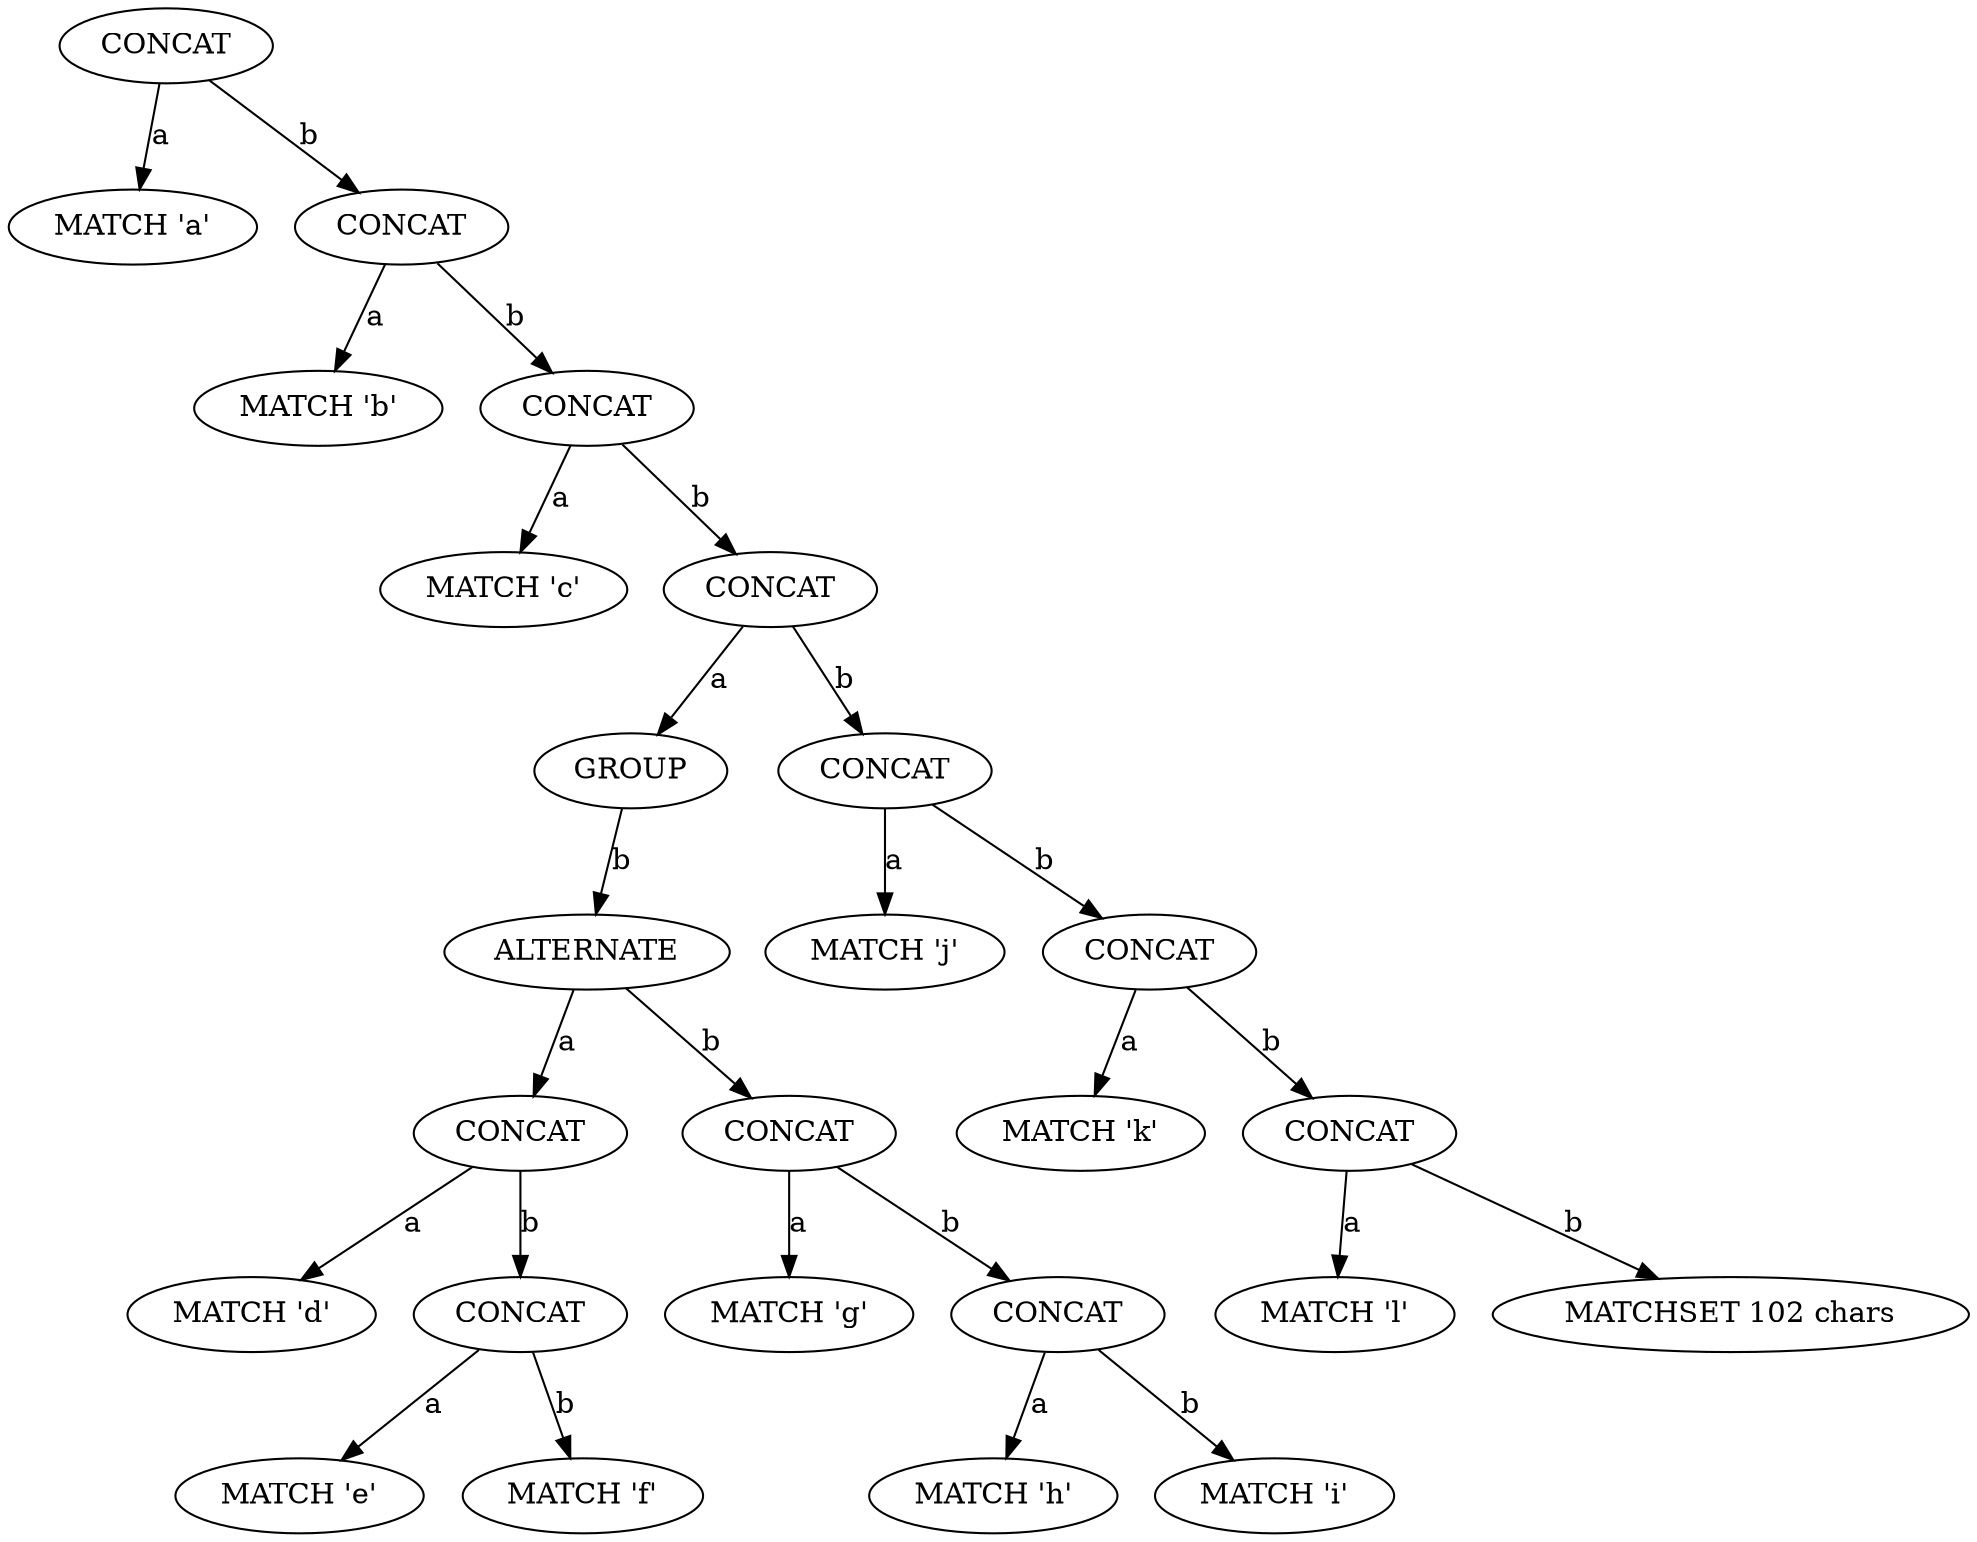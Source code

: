 digraph tree {
    n0xc2388fc66320 [label="CONCAT"];
    n0xc2388fc66320 -> n0xc2388fc662c0 [label="a"];
    n0xc2388fc662c0 [label="MATCH 'a'"];
    n0xc2388fc66320 -> n0xc2388fc66380 [label="b"];
    n0xc2388fc66380 [label="CONCAT"];
    n0xc2388fc66380 -> n0xc2388fc662f0 [label="a"];
    n0xc2388fc662f0 [label="MATCH 'b'"];
    n0xc2388fc66380 -> n0xc2388fc663e0 [label="b"];
    n0xc2388fc663e0 [label="CONCAT"];
    n0xc2388fc663e0 -> n0xc2388fc66350 [label="a"];
    n0xc2388fc66350 [label="MATCH 'c'"];
    n0xc2388fc663e0 -> n0xc2388fc66650 [label="b"];
    n0xc2388fc66650 [label="CONCAT"];
    n0xc2388fc66650 -> n0xc2388fc663b0 [label="a"];
    n0xc2388fc663b0 [label="GROUP"];
    n0xc2388fc663b0 -> n0xc2388fc66500 [label="b"];
    n0xc2388fc66500 [label="ALTERNATE"];
    n0xc2388fc66500 -> n0xc2388fc66470 [label="a"];
    n0xc2388fc66470 [label="CONCAT"];
    n0xc2388fc66470 -> n0xc2388fc66410 [label="a"];
    n0xc2388fc66410 [label="MATCH 'd'"];
    n0xc2388fc66470 -> n0xc2388fc664d0 [label="b"];
    n0xc2388fc664d0 [label="CONCAT"];
    n0xc2388fc664d0 -> n0xc2388fc66440 [label="a"];
    n0xc2388fc66440 [label="MATCH 'e'"];
    n0xc2388fc664d0 -> n0xc2388fc664a0 [label="b"];
    n0xc2388fc664a0 [label="MATCH 'f'"];
    n0xc2388fc66500 -> n0xc2388fc66590 [label="b"];
    n0xc2388fc66590 [label="CONCAT"];
    n0xc2388fc66590 -> n0xc2388fc66530 [label="a"];
    n0xc2388fc66530 [label="MATCH 'g'"];
    n0xc2388fc66590 -> n0xc2388fc665f0 [label="b"];
    n0xc2388fc665f0 [label="CONCAT"];
    n0xc2388fc665f0 -> n0xc2388fc66560 [label="a"];
    n0xc2388fc66560 [label="MATCH 'h'"];
    n0xc2388fc665f0 -> n0xc2388fc665c0 [label="b"];
    n0xc2388fc665c0 [label="MATCH 'i'"];
    n0xc2388fc66650 -> n0xc2388fc666b0 [label="b"];
    n0xc2388fc666b0 [label="CONCAT"];
    n0xc2388fc666b0 -> n0xc2388fc66620 [label="a"];
    n0xc2388fc66620 [label="MATCH 'j'"];
    n0xc2388fc666b0 -> n0xc2388fc66710 [label="b"];
    n0xc2388fc66710 [label="CONCAT"];
    n0xc2388fc66710 -> n0xc2388fc66680 [label="a"];
    n0xc2388fc66680 [label="MATCH 'k'"];
    n0xc2388fc66710 -> n0xc2388fc66770 [label="b"];
    n0xc2388fc66770 [label="CONCAT"];
    n0xc2388fc66770 -> n0xc2388fc666e0 [label="a"];
    n0xc2388fc666e0 [label="MATCH 'l'"];
    n0xc2388fc66770 -> n0xc2388fc66740 [label="b"];
    n0xc2388fc66740 [label="MATCHSET 102 chars"];
}
